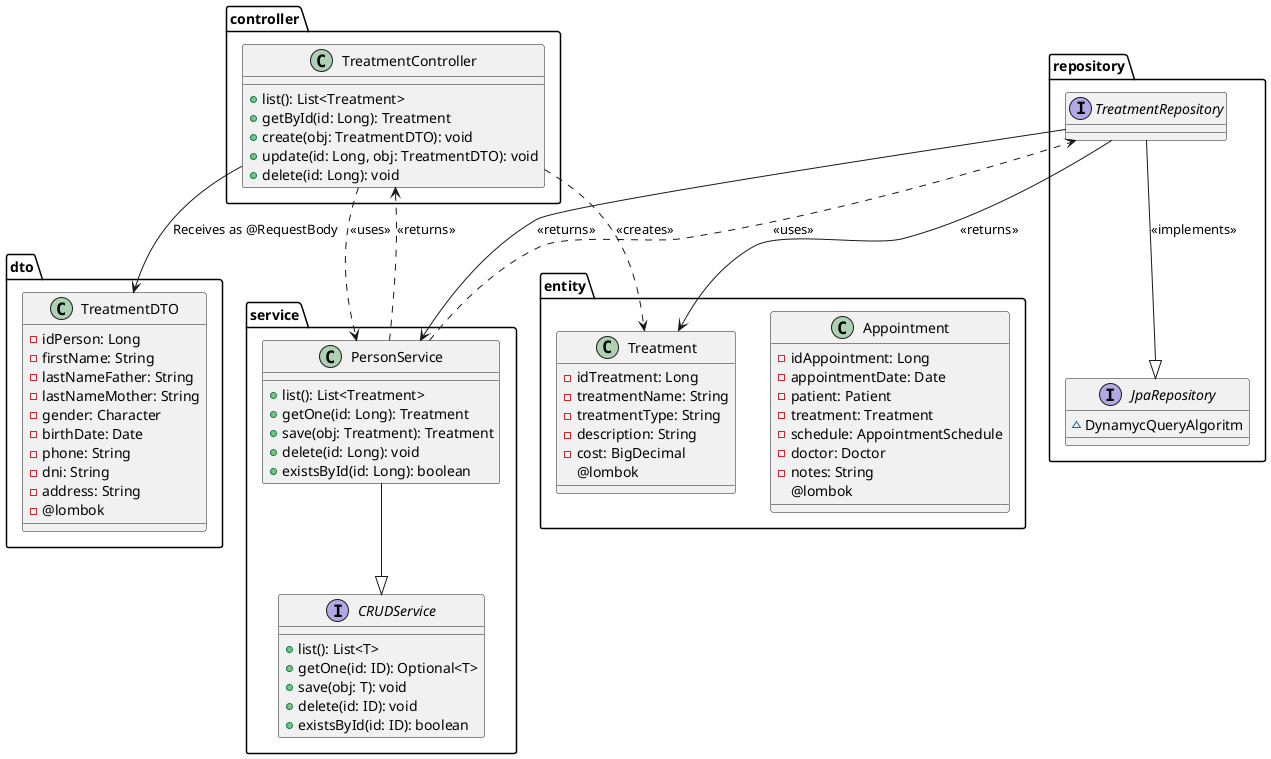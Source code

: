 @startuml hu25
package repository {
  interface TreatmentRepository {
  }

  interface JpaRepository {
    ~DynamycQueryAlgoritm
  }
}

package controller {
  class TreatmentController {
    +list(): List<Treatment>
    +getById(id: Long): Treatment
    +create(obj: TreatmentDTO): void
    +update(id: Long, obj: TreatmentDTO): void
    +delete(id: Long): void
  }
}

package service {

  class PersonService {
    +list(): List<Treatment>
    +getOne(id: Long): Treatment
    +save(obj: Treatment): Treatment
    +delete(id: Long): void
    +existsById(id: Long): boolean

  }

  interface CRUDService{
    +list(): List<T>
    +getOne(id: ID): Optional<T>
    +save(obj: T): void
    +delete(id: ID): void
    +existsById(id: ID): boolean
  }
}

package dto {
  class TreatmentDTO {
    -idPerson: Long
    -firstName: String
    -lastNameFather: String
    -lastNameMother: String
    -gender: Character
    -birthDate: Date
    -phone: String
    -dni: String
    -address: String
    -@lombok
  }
}

package entity {
  class Appointment {
    -idAppointment: Long
    -appointmentDate: Date
    -patient: Patient
    -treatment: Treatment
    -schedule: AppointmentSchedule
    -doctor: Doctor
    -notes: String
    @lombok
  }

  class Treatment {
    -idTreatment: Long
    -treatmentName: String
    -treatmentType: String
    -description: String
    -cost: BigDecimal
    @lombok
  }
}

TreatmentController ..> PersonService : <<uses>>
TreatmentController --> TreatmentDTO : Receives as @RequestBody
TreatmentController ..> Treatment : <<creates>>

PersonService..> TreatmentController: <<returns>>
PersonService --|> CRUDService
PersonService ..> TreatmentRepository : <<uses>>

TreatmentRepository --> PersonService : <<returns>>
TreatmentRepository --> Treatment : <<returns>>
TreatmentRepository --|> JpaRepository: <<implements>>
@enduml
